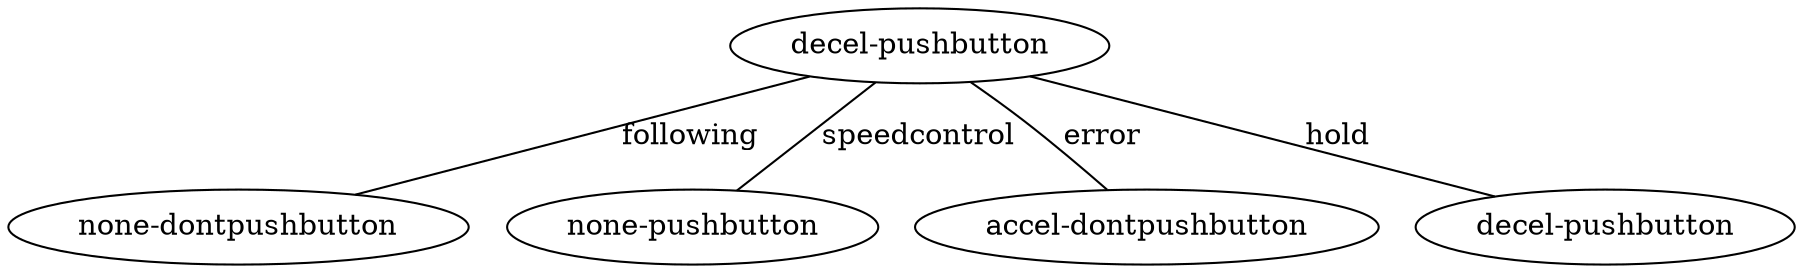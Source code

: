 digraph human_tree {
edge [dir=none];
node0 [ label = "decel-pushbutton" ];
node1 [ label = "none-dontpushbutton" ];
node2 [ label = "none-pushbutton" ];
node3 [ label = "accel-dontpushbutton" ];
node4 [ label = "decel-pushbutton" ];
node0 -> node1 [label="following"];
node0 -> node2 [label="speedcontrol"];
node0 -> node3 [label="error"];
node0 -> node4 [label="hold"];
}